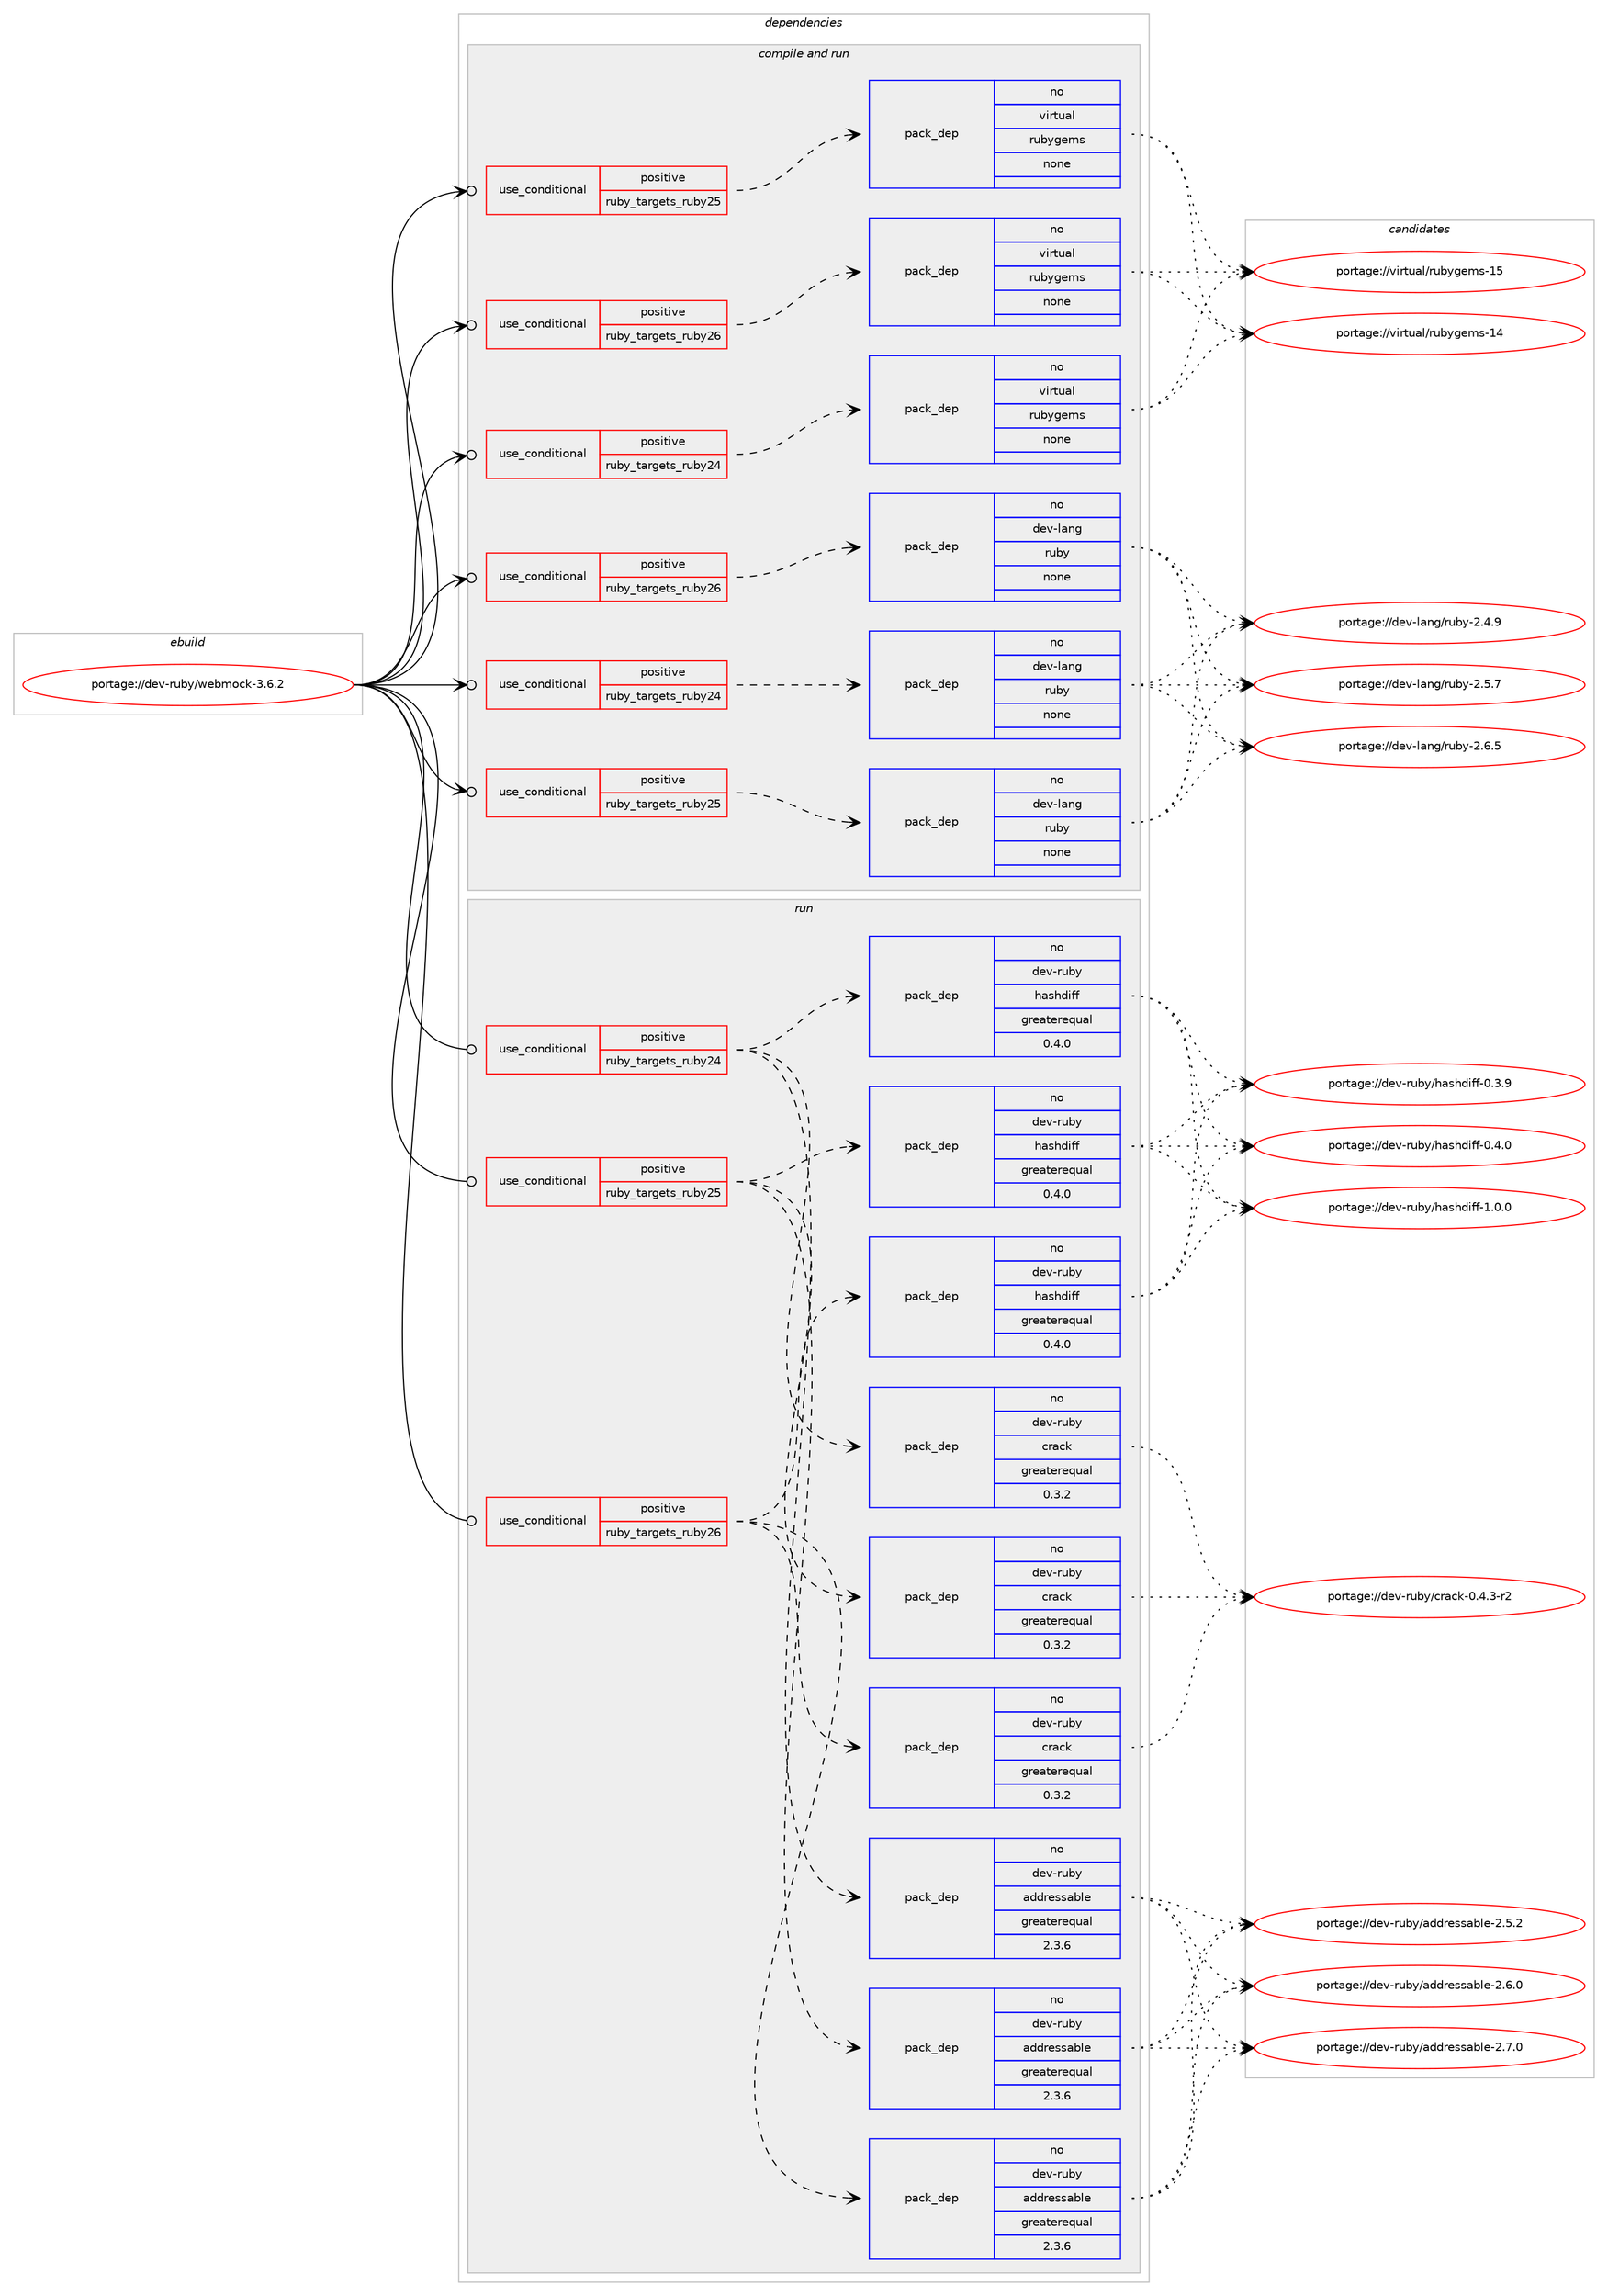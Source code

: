 digraph prolog {

# *************
# Graph options
# *************

newrank=true;
concentrate=true;
compound=true;
graph [rankdir=LR,fontname=Helvetica,fontsize=10,ranksep=1.5];#, ranksep=2.5, nodesep=0.2];
edge  [arrowhead=vee];
node  [fontname=Helvetica,fontsize=10];

# **********
# The ebuild
# **********

subgraph cluster_leftcol {
color=gray;
rank=same;
label=<<i>ebuild</i>>;
id [label="portage://dev-ruby/webmock-3.6.2", color=red, width=4, href="../dev-ruby/webmock-3.6.2.svg"];
}

# ****************
# The dependencies
# ****************

subgraph cluster_midcol {
color=gray;
label=<<i>dependencies</i>>;
subgraph cluster_compile {
fillcolor="#eeeeee";
style=filled;
label=<<i>compile</i>>;
}
subgraph cluster_compileandrun {
fillcolor="#eeeeee";
style=filled;
label=<<i>compile and run</i>>;
subgraph cond69480 {
dependency255699 [label=<<TABLE BORDER="0" CELLBORDER="1" CELLSPACING="0" CELLPADDING="4"><TR><TD ROWSPAN="3" CELLPADDING="10">use_conditional</TD></TR><TR><TD>positive</TD></TR><TR><TD>ruby_targets_ruby24</TD></TR></TABLE>>, shape=none, color=red];
subgraph pack182658 {
dependency255700 [label=<<TABLE BORDER="0" CELLBORDER="1" CELLSPACING="0" CELLPADDING="4" WIDTH="220"><TR><TD ROWSPAN="6" CELLPADDING="30">pack_dep</TD></TR><TR><TD WIDTH="110">no</TD></TR><TR><TD>dev-lang</TD></TR><TR><TD>ruby</TD></TR><TR><TD>none</TD></TR><TR><TD></TD></TR></TABLE>>, shape=none, color=blue];
}
dependency255699:e -> dependency255700:w [weight=20,style="dashed",arrowhead="vee"];
}
id:e -> dependency255699:w [weight=20,style="solid",arrowhead="odotvee"];
subgraph cond69481 {
dependency255701 [label=<<TABLE BORDER="0" CELLBORDER="1" CELLSPACING="0" CELLPADDING="4"><TR><TD ROWSPAN="3" CELLPADDING="10">use_conditional</TD></TR><TR><TD>positive</TD></TR><TR><TD>ruby_targets_ruby24</TD></TR></TABLE>>, shape=none, color=red];
subgraph pack182659 {
dependency255702 [label=<<TABLE BORDER="0" CELLBORDER="1" CELLSPACING="0" CELLPADDING="4" WIDTH="220"><TR><TD ROWSPAN="6" CELLPADDING="30">pack_dep</TD></TR><TR><TD WIDTH="110">no</TD></TR><TR><TD>virtual</TD></TR><TR><TD>rubygems</TD></TR><TR><TD>none</TD></TR><TR><TD></TD></TR></TABLE>>, shape=none, color=blue];
}
dependency255701:e -> dependency255702:w [weight=20,style="dashed",arrowhead="vee"];
}
id:e -> dependency255701:w [weight=20,style="solid",arrowhead="odotvee"];
subgraph cond69482 {
dependency255703 [label=<<TABLE BORDER="0" CELLBORDER="1" CELLSPACING="0" CELLPADDING="4"><TR><TD ROWSPAN="3" CELLPADDING="10">use_conditional</TD></TR><TR><TD>positive</TD></TR><TR><TD>ruby_targets_ruby25</TD></TR></TABLE>>, shape=none, color=red];
subgraph pack182660 {
dependency255704 [label=<<TABLE BORDER="0" CELLBORDER="1" CELLSPACING="0" CELLPADDING="4" WIDTH="220"><TR><TD ROWSPAN="6" CELLPADDING="30">pack_dep</TD></TR><TR><TD WIDTH="110">no</TD></TR><TR><TD>dev-lang</TD></TR><TR><TD>ruby</TD></TR><TR><TD>none</TD></TR><TR><TD></TD></TR></TABLE>>, shape=none, color=blue];
}
dependency255703:e -> dependency255704:w [weight=20,style="dashed",arrowhead="vee"];
}
id:e -> dependency255703:w [weight=20,style="solid",arrowhead="odotvee"];
subgraph cond69483 {
dependency255705 [label=<<TABLE BORDER="0" CELLBORDER="1" CELLSPACING="0" CELLPADDING="4"><TR><TD ROWSPAN="3" CELLPADDING="10">use_conditional</TD></TR><TR><TD>positive</TD></TR><TR><TD>ruby_targets_ruby25</TD></TR></TABLE>>, shape=none, color=red];
subgraph pack182661 {
dependency255706 [label=<<TABLE BORDER="0" CELLBORDER="1" CELLSPACING="0" CELLPADDING="4" WIDTH="220"><TR><TD ROWSPAN="6" CELLPADDING="30">pack_dep</TD></TR><TR><TD WIDTH="110">no</TD></TR><TR><TD>virtual</TD></TR><TR><TD>rubygems</TD></TR><TR><TD>none</TD></TR><TR><TD></TD></TR></TABLE>>, shape=none, color=blue];
}
dependency255705:e -> dependency255706:w [weight=20,style="dashed",arrowhead="vee"];
}
id:e -> dependency255705:w [weight=20,style="solid",arrowhead="odotvee"];
subgraph cond69484 {
dependency255707 [label=<<TABLE BORDER="0" CELLBORDER="1" CELLSPACING="0" CELLPADDING="4"><TR><TD ROWSPAN="3" CELLPADDING="10">use_conditional</TD></TR><TR><TD>positive</TD></TR><TR><TD>ruby_targets_ruby26</TD></TR></TABLE>>, shape=none, color=red];
subgraph pack182662 {
dependency255708 [label=<<TABLE BORDER="0" CELLBORDER="1" CELLSPACING="0" CELLPADDING="4" WIDTH="220"><TR><TD ROWSPAN="6" CELLPADDING="30">pack_dep</TD></TR><TR><TD WIDTH="110">no</TD></TR><TR><TD>dev-lang</TD></TR><TR><TD>ruby</TD></TR><TR><TD>none</TD></TR><TR><TD></TD></TR></TABLE>>, shape=none, color=blue];
}
dependency255707:e -> dependency255708:w [weight=20,style="dashed",arrowhead="vee"];
}
id:e -> dependency255707:w [weight=20,style="solid",arrowhead="odotvee"];
subgraph cond69485 {
dependency255709 [label=<<TABLE BORDER="0" CELLBORDER="1" CELLSPACING="0" CELLPADDING="4"><TR><TD ROWSPAN="3" CELLPADDING="10">use_conditional</TD></TR><TR><TD>positive</TD></TR><TR><TD>ruby_targets_ruby26</TD></TR></TABLE>>, shape=none, color=red];
subgraph pack182663 {
dependency255710 [label=<<TABLE BORDER="0" CELLBORDER="1" CELLSPACING="0" CELLPADDING="4" WIDTH="220"><TR><TD ROWSPAN="6" CELLPADDING="30">pack_dep</TD></TR><TR><TD WIDTH="110">no</TD></TR><TR><TD>virtual</TD></TR><TR><TD>rubygems</TD></TR><TR><TD>none</TD></TR><TR><TD></TD></TR></TABLE>>, shape=none, color=blue];
}
dependency255709:e -> dependency255710:w [weight=20,style="dashed",arrowhead="vee"];
}
id:e -> dependency255709:w [weight=20,style="solid",arrowhead="odotvee"];
}
subgraph cluster_run {
fillcolor="#eeeeee";
style=filled;
label=<<i>run</i>>;
subgraph cond69486 {
dependency255711 [label=<<TABLE BORDER="0" CELLBORDER="1" CELLSPACING="0" CELLPADDING="4"><TR><TD ROWSPAN="3" CELLPADDING="10">use_conditional</TD></TR><TR><TD>positive</TD></TR><TR><TD>ruby_targets_ruby24</TD></TR></TABLE>>, shape=none, color=red];
subgraph pack182664 {
dependency255712 [label=<<TABLE BORDER="0" CELLBORDER="1" CELLSPACING="0" CELLPADDING="4" WIDTH="220"><TR><TD ROWSPAN="6" CELLPADDING="30">pack_dep</TD></TR><TR><TD WIDTH="110">no</TD></TR><TR><TD>dev-ruby</TD></TR><TR><TD>addressable</TD></TR><TR><TD>greaterequal</TD></TR><TR><TD>2.3.6</TD></TR></TABLE>>, shape=none, color=blue];
}
dependency255711:e -> dependency255712:w [weight=20,style="dashed",arrowhead="vee"];
subgraph pack182665 {
dependency255713 [label=<<TABLE BORDER="0" CELLBORDER="1" CELLSPACING="0" CELLPADDING="4" WIDTH="220"><TR><TD ROWSPAN="6" CELLPADDING="30">pack_dep</TD></TR><TR><TD WIDTH="110">no</TD></TR><TR><TD>dev-ruby</TD></TR><TR><TD>crack</TD></TR><TR><TD>greaterequal</TD></TR><TR><TD>0.3.2</TD></TR></TABLE>>, shape=none, color=blue];
}
dependency255711:e -> dependency255713:w [weight=20,style="dashed",arrowhead="vee"];
subgraph pack182666 {
dependency255714 [label=<<TABLE BORDER="0" CELLBORDER="1" CELLSPACING="0" CELLPADDING="4" WIDTH="220"><TR><TD ROWSPAN="6" CELLPADDING="30">pack_dep</TD></TR><TR><TD WIDTH="110">no</TD></TR><TR><TD>dev-ruby</TD></TR><TR><TD>hashdiff</TD></TR><TR><TD>greaterequal</TD></TR><TR><TD>0.4.0</TD></TR></TABLE>>, shape=none, color=blue];
}
dependency255711:e -> dependency255714:w [weight=20,style="dashed",arrowhead="vee"];
}
id:e -> dependency255711:w [weight=20,style="solid",arrowhead="odot"];
subgraph cond69487 {
dependency255715 [label=<<TABLE BORDER="0" CELLBORDER="1" CELLSPACING="0" CELLPADDING="4"><TR><TD ROWSPAN="3" CELLPADDING="10">use_conditional</TD></TR><TR><TD>positive</TD></TR><TR><TD>ruby_targets_ruby25</TD></TR></TABLE>>, shape=none, color=red];
subgraph pack182667 {
dependency255716 [label=<<TABLE BORDER="0" CELLBORDER="1" CELLSPACING="0" CELLPADDING="4" WIDTH="220"><TR><TD ROWSPAN="6" CELLPADDING="30">pack_dep</TD></TR><TR><TD WIDTH="110">no</TD></TR><TR><TD>dev-ruby</TD></TR><TR><TD>addressable</TD></TR><TR><TD>greaterequal</TD></TR><TR><TD>2.3.6</TD></TR></TABLE>>, shape=none, color=blue];
}
dependency255715:e -> dependency255716:w [weight=20,style="dashed",arrowhead="vee"];
subgraph pack182668 {
dependency255717 [label=<<TABLE BORDER="0" CELLBORDER="1" CELLSPACING="0" CELLPADDING="4" WIDTH="220"><TR><TD ROWSPAN="6" CELLPADDING="30">pack_dep</TD></TR><TR><TD WIDTH="110">no</TD></TR><TR><TD>dev-ruby</TD></TR><TR><TD>crack</TD></TR><TR><TD>greaterequal</TD></TR><TR><TD>0.3.2</TD></TR></TABLE>>, shape=none, color=blue];
}
dependency255715:e -> dependency255717:w [weight=20,style="dashed",arrowhead="vee"];
subgraph pack182669 {
dependency255718 [label=<<TABLE BORDER="0" CELLBORDER="1" CELLSPACING="0" CELLPADDING="4" WIDTH="220"><TR><TD ROWSPAN="6" CELLPADDING="30">pack_dep</TD></TR><TR><TD WIDTH="110">no</TD></TR><TR><TD>dev-ruby</TD></TR><TR><TD>hashdiff</TD></TR><TR><TD>greaterequal</TD></TR><TR><TD>0.4.0</TD></TR></TABLE>>, shape=none, color=blue];
}
dependency255715:e -> dependency255718:w [weight=20,style="dashed",arrowhead="vee"];
}
id:e -> dependency255715:w [weight=20,style="solid",arrowhead="odot"];
subgraph cond69488 {
dependency255719 [label=<<TABLE BORDER="0" CELLBORDER="1" CELLSPACING="0" CELLPADDING="4"><TR><TD ROWSPAN="3" CELLPADDING="10">use_conditional</TD></TR><TR><TD>positive</TD></TR><TR><TD>ruby_targets_ruby26</TD></TR></TABLE>>, shape=none, color=red];
subgraph pack182670 {
dependency255720 [label=<<TABLE BORDER="0" CELLBORDER="1" CELLSPACING="0" CELLPADDING="4" WIDTH="220"><TR><TD ROWSPAN="6" CELLPADDING="30">pack_dep</TD></TR><TR><TD WIDTH="110">no</TD></TR><TR><TD>dev-ruby</TD></TR><TR><TD>addressable</TD></TR><TR><TD>greaterequal</TD></TR><TR><TD>2.3.6</TD></TR></TABLE>>, shape=none, color=blue];
}
dependency255719:e -> dependency255720:w [weight=20,style="dashed",arrowhead="vee"];
subgraph pack182671 {
dependency255721 [label=<<TABLE BORDER="0" CELLBORDER="1" CELLSPACING="0" CELLPADDING="4" WIDTH="220"><TR><TD ROWSPAN="6" CELLPADDING="30">pack_dep</TD></TR><TR><TD WIDTH="110">no</TD></TR><TR><TD>dev-ruby</TD></TR><TR><TD>crack</TD></TR><TR><TD>greaterequal</TD></TR><TR><TD>0.3.2</TD></TR></TABLE>>, shape=none, color=blue];
}
dependency255719:e -> dependency255721:w [weight=20,style="dashed",arrowhead="vee"];
subgraph pack182672 {
dependency255722 [label=<<TABLE BORDER="0" CELLBORDER="1" CELLSPACING="0" CELLPADDING="4" WIDTH="220"><TR><TD ROWSPAN="6" CELLPADDING="30">pack_dep</TD></TR><TR><TD WIDTH="110">no</TD></TR><TR><TD>dev-ruby</TD></TR><TR><TD>hashdiff</TD></TR><TR><TD>greaterequal</TD></TR><TR><TD>0.4.0</TD></TR></TABLE>>, shape=none, color=blue];
}
dependency255719:e -> dependency255722:w [weight=20,style="dashed",arrowhead="vee"];
}
id:e -> dependency255719:w [weight=20,style="solid",arrowhead="odot"];
}
}

# **************
# The candidates
# **************

subgraph cluster_choices {
rank=same;
color=gray;
label=<<i>candidates</i>>;

subgraph choice182658 {
color=black;
nodesep=1;
choiceportage10010111845108971101034711411798121455046524657 [label="portage://dev-lang/ruby-2.4.9", color=red, width=4,href="../dev-lang/ruby-2.4.9.svg"];
choiceportage10010111845108971101034711411798121455046534655 [label="portage://dev-lang/ruby-2.5.7", color=red, width=4,href="../dev-lang/ruby-2.5.7.svg"];
choiceportage10010111845108971101034711411798121455046544653 [label="portage://dev-lang/ruby-2.6.5", color=red, width=4,href="../dev-lang/ruby-2.6.5.svg"];
dependency255700:e -> choiceportage10010111845108971101034711411798121455046524657:w [style=dotted,weight="100"];
dependency255700:e -> choiceportage10010111845108971101034711411798121455046534655:w [style=dotted,weight="100"];
dependency255700:e -> choiceportage10010111845108971101034711411798121455046544653:w [style=dotted,weight="100"];
}
subgraph choice182659 {
color=black;
nodesep=1;
choiceportage118105114116117971084711411798121103101109115454952 [label="portage://virtual/rubygems-14", color=red, width=4,href="../virtual/rubygems-14.svg"];
choiceportage118105114116117971084711411798121103101109115454953 [label="portage://virtual/rubygems-15", color=red, width=4,href="../virtual/rubygems-15.svg"];
dependency255702:e -> choiceportage118105114116117971084711411798121103101109115454952:w [style=dotted,weight="100"];
dependency255702:e -> choiceportage118105114116117971084711411798121103101109115454953:w [style=dotted,weight="100"];
}
subgraph choice182660 {
color=black;
nodesep=1;
choiceportage10010111845108971101034711411798121455046524657 [label="portage://dev-lang/ruby-2.4.9", color=red, width=4,href="../dev-lang/ruby-2.4.9.svg"];
choiceportage10010111845108971101034711411798121455046534655 [label="portage://dev-lang/ruby-2.5.7", color=red, width=4,href="../dev-lang/ruby-2.5.7.svg"];
choiceportage10010111845108971101034711411798121455046544653 [label="portage://dev-lang/ruby-2.6.5", color=red, width=4,href="../dev-lang/ruby-2.6.5.svg"];
dependency255704:e -> choiceportage10010111845108971101034711411798121455046524657:w [style=dotted,weight="100"];
dependency255704:e -> choiceportage10010111845108971101034711411798121455046534655:w [style=dotted,weight="100"];
dependency255704:e -> choiceportage10010111845108971101034711411798121455046544653:w [style=dotted,weight="100"];
}
subgraph choice182661 {
color=black;
nodesep=1;
choiceportage118105114116117971084711411798121103101109115454952 [label="portage://virtual/rubygems-14", color=red, width=4,href="../virtual/rubygems-14.svg"];
choiceportage118105114116117971084711411798121103101109115454953 [label="portage://virtual/rubygems-15", color=red, width=4,href="../virtual/rubygems-15.svg"];
dependency255706:e -> choiceportage118105114116117971084711411798121103101109115454952:w [style=dotted,weight="100"];
dependency255706:e -> choiceportage118105114116117971084711411798121103101109115454953:w [style=dotted,weight="100"];
}
subgraph choice182662 {
color=black;
nodesep=1;
choiceportage10010111845108971101034711411798121455046524657 [label="portage://dev-lang/ruby-2.4.9", color=red, width=4,href="../dev-lang/ruby-2.4.9.svg"];
choiceportage10010111845108971101034711411798121455046534655 [label="portage://dev-lang/ruby-2.5.7", color=red, width=4,href="../dev-lang/ruby-2.5.7.svg"];
choiceportage10010111845108971101034711411798121455046544653 [label="portage://dev-lang/ruby-2.6.5", color=red, width=4,href="../dev-lang/ruby-2.6.5.svg"];
dependency255708:e -> choiceportage10010111845108971101034711411798121455046524657:w [style=dotted,weight="100"];
dependency255708:e -> choiceportage10010111845108971101034711411798121455046534655:w [style=dotted,weight="100"];
dependency255708:e -> choiceportage10010111845108971101034711411798121455046544653:w [style=dotted,weight="100"];
}
subgraph choice182663 {
color=black;
nodesep=1;
choiceportage118105114116117971084711411798121103101109115454952 [label="portage://virtual/rubygems-14", color=red, width=4,href="../virtual/rubygems-14.svg"];
choiceportage118105114116117971084711411798121103101109115454953 [label="portage://virtual/rubygems-15", color=red, width=4,href="../virtual/rubygems-15.svg"];
dependency255710:e -> choiceportage118105114116117971084711411798121103101109115454952:w [style=dotted,weight="100"];
dependency255710:e -> choiceportage118105114116117971084711411798121103101109115454953:w [style=dotted,weight="100"];
}
subgraph choice182664 {
color=black;
nodesep=1;
choiceportage100101118451141179812147971001001141011151159798108101455046534650 [label="portage://dev-ruby/addressable-2.5.2", color=red, width=4,href="../dev-ruby/addressable-2.5.2.svg"];
choiceportage100101118451141179812147971001001141011151159798108101455046544648 [label="portage://dev-ruby/addressable-2.6.0", color=red, width=4,href="../dev-ruby/addressable-2.6.0.svg"];
choiceportage100101118451141179812147971001001141011151159798108101455046554648 [label="portage://dev-ruby/addressable-2.7.0", color=red, width=4,href="../dev-ruby/addressable-2.7.0.svg"];
dependency255712:e -> choiceportage100101118451141179812147971001001141011151159798108101455046534650:w [style=dotted,weight="100"];
dependency255712:e -> choiceportage100101118451141179812147971001001141011151159798108101455046544648:w [style=dotted,weight="100"];
dependency255712:e -> choiceportage100101118451141179812147971001001141011151159798108101455046554648:w [style=dotted,weight="100"];
}
subgraph choice182665 {
color=black;
nodesep=1;
choiceportage1001011184511411798121479911497991074548465246514511450 [label="portage://dev-ruby/crack-0.4.3-r2", color=red, width=4,href="../dev-ruby/crack-0.4.3-r2.svg"];
dependency255713:e -> choiceportage1001011184511411798121479911497991074548465246514511450:w [style=dotted,weight="100"];
}
subgraph choice182666 {
color=black;
nodesep=1;
choiceportage10010111845114117981214710497115104100105102102454846514657 [label="portage://dev-ruby/hashdiff-0.3.9", color=red, width=4,href="../dev-ruby/hashdiff-0.3.9.svg"];
choiceportage10010111845114117981214710497115104100105102102454846524648 [label="portage://dev-ruby/hashdiff-0.4.0", color=red, width=4,href="../dev-ruby/hashdiff-0.4.0.svg"];
choiceportage10010111845114117981214710497115104100105102102454946484648 [label="portage://dev-ruby/hashdiff-1.0.0", color=red, width=4,href="../dev-ruby/hashdiff-1.0.0.svg"];
dependency255714:e -> choiceportage10010111845114117981214710497115104100105102102454846514657:w [style=dotted,weight="100"];
dependency255714:e -> choiceportage10010111845114117981214710497115104100105102102454846524648:w [style=dotted,weight="100"];
dependency255714:e -> choiceportage10010111845114117981214710497115104100105102102454946484648:w [style=dotted,weight="100"];
}
subgraph choice182667 {
color=black;
nodesep=1;
choiceportage100101118451141179812147971001001141011151159798108101455046534650 [label="portage://dev-ruby/addressable-2.5.2", color=red, width=4,href="../dev-ruby/addressable-2.5.2.svg"];
choiceportage100101118451141179812147971001001141011151159798108101455046544648 [label="portage://dev-ruby/addressable-2.6.0", color=red, width=4,href="../dev-ruby/addressable-2.6.0.svg"];
choiceportage100101118451141179812147971001001141011151159798108101455046554648 [label="portage://dev-ruby/addressable-2.7.0", color=red, width=4,href="../dev-ruby/addressable-2.7.0.svg"];
dependency255716:e -> choiceportage100101118451141179812147971001001141011151159798108101455046534650:w [style=dotted,weight="100"];
dependency255716:e -> choiceportage100101118451141179812147971001001141011151159798108101455046544648:w [style=dotted,weight="100"];
dependency255716:e -> choiceportage100101118451141179812147971001001141011151159798108101455046554648:w [style=dotted,weight="100"];
}
subgraph choice182668 {
color=black;
nodesep=1;
choiceportage1001011184511411798121479911497991074548465246514511450 [label="portage://dev-ruby/crack-0.4.3-r2", color=red, width=4,href="../dev-ruby/crack-0.4.3-r2.svg"];
dependency255717:e -> choiceportage1001011184511411798121479911497991074548465246514511450:w [style=dotted,weight="100"];
}
subgraph choice182669 {
color=black;
nodesep=1;
choiceportage10010111845114117981214710497115104100105102102454846514657 [label="portage://dev-ruby/hashdiff-0.3.9", color=red, width=4,href="../dev-ruby/hashdiff-0.3.9.svg"];
choiceportage10010111845114117981214710497115104100105102102454846524648 [label="portage://dev-ruby/hashdiff-0.4.0", color=red, width=4,href="../dev-ruby/hashdiff-0.4.0.svg"];
choiceportage10010111845114117981214710497115104100105102102454946484648 [label="portage://dev-ruby/hashdiff-1.0.0", color=red, width=4,href="../dev-ruby/hashdiff-1.0.0.svg"];
dependency255718:e -> choiceportage10010111845114117981214710497115104100105102102454846514657:w [style=dotted,weight="100"];
dependency255718:e -> choiceportage10010111845114117981214710497115104100105102102454846524648:w [style=dotted,weight="100"];
dependency255718:e -> choiceportage10010111845114117981214710497115104100105102102454946484648:w [style=dotted,weight="100"];
}
subgraph choice182670 {
color=black;
nodesep=1;
choiceportage100101118451141179812147971001001141011151159798108101455046534650 [label="portage://dev-ruby/addressable-2.5.2", color=red, width=4,href="../dev-ruby/addressable-2.5.2.svg"];
choiceportage100101118451141179812147971001001141011151159798108101455046544648 [label="portage://dev-ruby/addressable-2.6.0", color=red, width=4,href="../dev-ruby/addressable-2.6.0.svg"];
choiceportage100101118451141179812147971001001141011151159798108101455046554648 [label="portage://dev-ruby/addressable-2.7.0", color=red, width=4,href="../dev-ruby/addressable-2.7.0.svg"];
dependency255720:e -> choiceportage100101118451141179812147971001001141011151159798108101455046534650:w [style=dotted,weight="100"];
dependency255720:e -> choiceportage100101118451141179812147971001001141011151159798108101455046544648:w [style=dotted,weight="100"];
dependency255720:e -> choiceportage100101118451141179812147971001001141011151159798108101455046554648:w [style=dotted,weight="100"];
}
subgraph choice182671 {
color=black;
nodesep=1;
choiceportage1001011184511411798121479911497991074548465246514511450 [label="portage://dev-ruby/crack-0.4.3-r2", color=red, width=4,href="../dev-ruby/crack-0.4.3-r2.svg"];
dependency255721:e -> choiceportage1001011184511411798121479911497991074548465246514511450:w [style=dotted,weight="100"];
}
subgraph choice182672 {
color=black;
nodesep=1;
choiceportage10010111845114117981214710497115104100105102102454846514657 [label="portage://dev-ruby/hashdiff-0.3.9", color=red, width=4,href="../dev-ruby/hashdiff-0.3.9.svg"];
choiceportage10010111845114117981214710497115104100105102102454846524648 [label="portage://dev-ruby/hashdiff-0.4.0", color=red, width=4,href="../dev-ruby/hashdiff-0.4.0.svg"];
choiceportage10010111845114117981214710497115104100105102102454946484648 [label="portage://dev-ruby/hashdiff-1.0.0", color=red, width=4,href="../dev-ruby/hashdiff-1.0.0.svg"];
dependency255722:e -> choiceportage10010111845114117981214710497115104100105102102454846514657:w [style=dotted,weight="100"];
dependency255722:e -> choiceportage10010111845114117981214710497115104100105102102454846524648:w [style=dotted,weight="100"];
dependency255722:e -> choiceportage10010111845114117981214710497115104100105102102454946484648:w [style=dotted,weight="100"];
}
}

}
